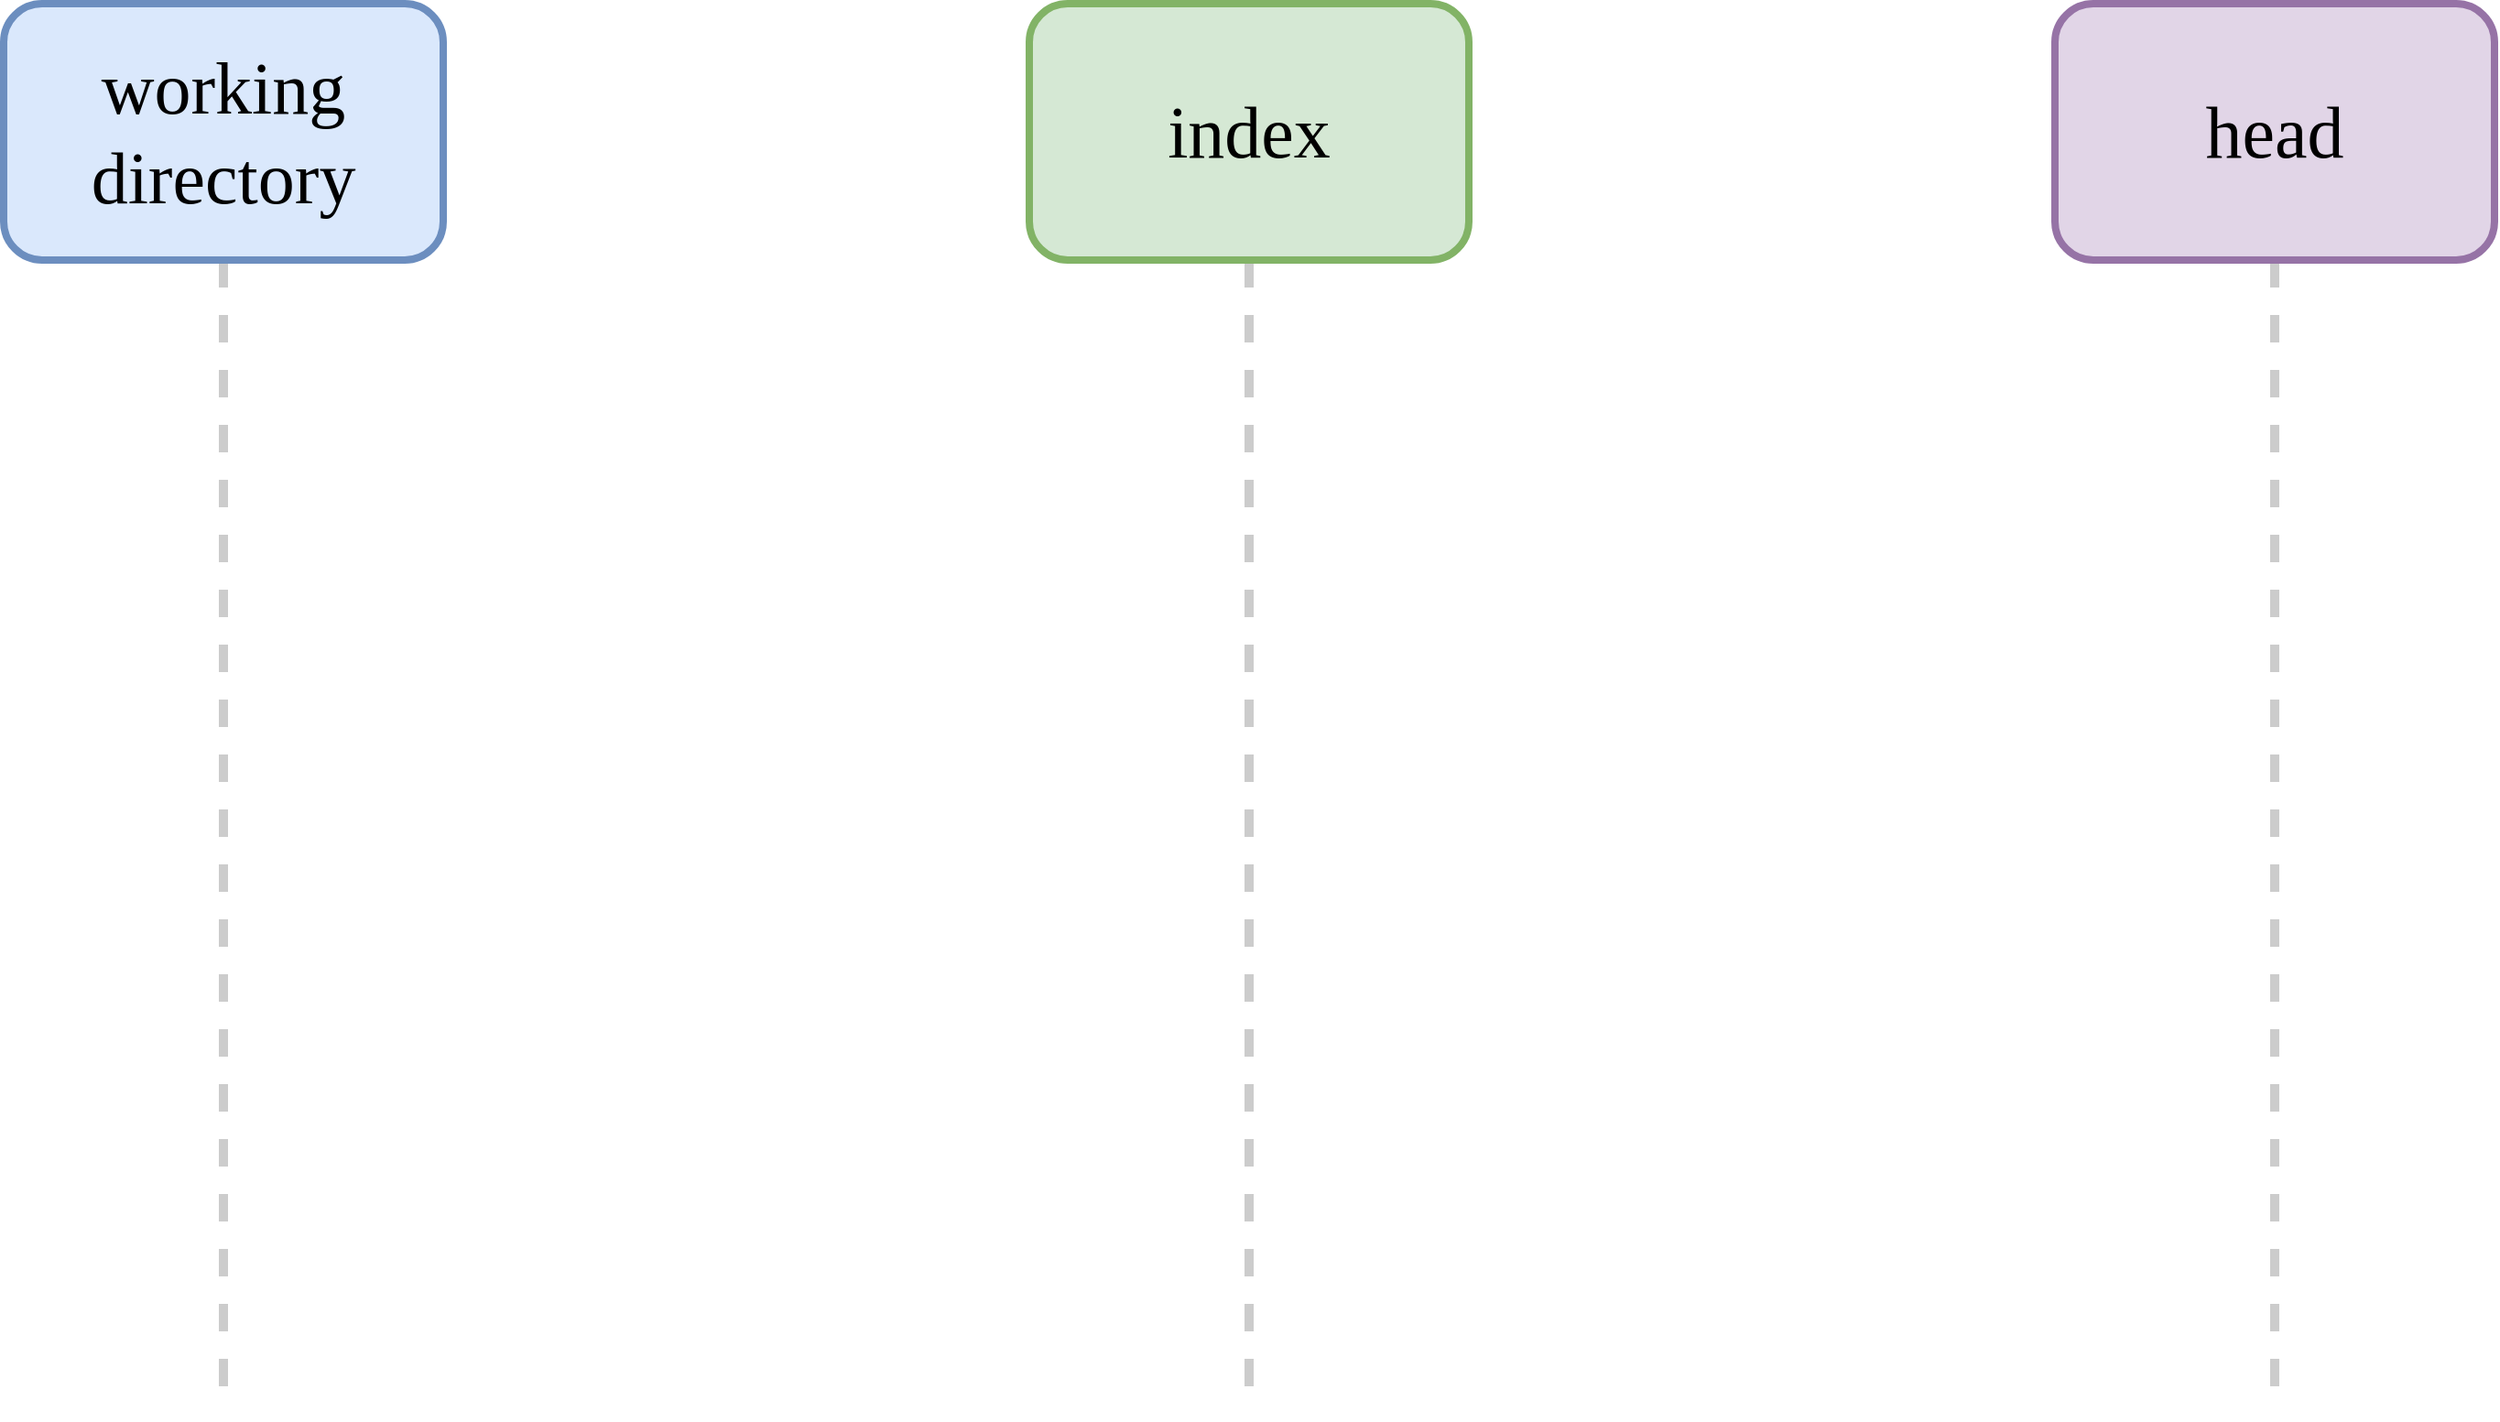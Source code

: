 <mxfile version="20.8.16" type="device" pages="4"><diagram id="XnbyPt1Ba6a-_cD6yPTI" name="overview"><mxGraphModel dx="871" dy="526" grid="1" gridSize="10" guides="1" tooltips="1" connect="1" arrows="1" fold="1" page="1" pageScale="1" pageWidth="1600" pageHeight="900" math="0" shadow="0"><root><mxCell id="0"/><mxCell id="1" parent="0"/><mxCell id="Qv4pVIOQZatOdml1lpDA-1" value="" style="group" vertex="1" connectable="0" parent="1"><mxGeometry x="120" y="65" width="1360" height="770" as="geometry"/></mxCell><mxCell id="-zRY9WpZfBEXPwYo1G1F-1" style="edgeStyle=orthogonalEdgeStyle;rounded=0;orthogonalLoop=1;jettySize=auto;html=1;exitX=0.5;exitY=1;exitDx=0;exitDy=0;labelBackgroundColor=none;strokeColor=#CCCCCC;strokeWidth=5;fontFamily=Source Sans Pro;fontSource=https%3A%2F%2Ffonts.googleapis.com%2Fcss%3Ffamily%3DSource%2BSans%2BPro;fontSize=40;startArrow=none;endArrow=none;endFill=0;fillColor=#999999;startFill=0;dashed=1;" edge="1" parent="Qv4pVIOQZatOdml1lpDA-1" source="-zRY9WpZfBEXPwYo1G1F-2"><mxGeometry relative="1" as="geometry"><mxPoint x="120" y="760" as="targetPoint"/></mxGeometry></mxCell><mxCell id="-zRY9WpZfBEXPwYo1G1F-2" value="&lt;font data-font-src=&quot;https://fonts.googleapis.com/css?family=Source+Sans+Pro&quot; face=&quot;Source Sans Pro&quot; style=&quot;font-size: 40px;&quot;&gt;working directory&lt;/font&gt;" style="rounded=1;whiteSpace=wrap;html=1;fillColor=#dae8fc;strokeColor=#6c8ebf;strokeWidth=4;fontSize=40;" vertex="1" parent="Qv4pVIOQZatOdml1lpDA-1"><mxGeometry width="240" height="140" as="geometry"/></mxCell><mxCell id="-zRY9WpZfBEXPwYo1G1F-3" style="edgeStyle=orthogonalEdgeStyle;rounded=0;orthogonalLoop=1;jettySize=auto;html=1;exitX=0.5;exitY=1;exitDx=0;exitDy=0;dashed=1;labelBackgroundColor=none;strokeColor=#CCCCCC;strokeWidth=5;fontFamily=Source Sans Pro;fontSource=https%3A%2F%2Ffonts.googleapis.com%2Fcss%3Ffamily%3DSource%2BSans%2BPro;fontSize=40;startArrow=none;startFill=0;endArrow=none;endFill=0;fillColor=#999999;" edge="1" parent="Qv4pVIOQZatOdml1lpDA-1" source="-zRY9WpZfBEXPwYo1G1F-4"><mxGeometry relative="1" as="geometry"><mxPoint x="680" y="760" as="targetPoint"/></mxGeometry></mxCell><mxCell id="-zRY9WpZfBEXPwYo1G1F-4" value="&lt;font data-font-src=&quot;https://fonts.googleapis.com/css?family=Source+Sans+Pro&quot; face=&quot;Source Sans Pro&quot; style=&quot;font-size: 40px;&quot;&gt;index&lt;/font&gt;" style="rounded=1;whiteSpace=wrap;html=1;fillColor=#d5e8d4;strokeColor=#82b366;strokeWidth=4;fontSize=40;" vertex="1" parent="Qv4pVIOQZatOdml1lpDA-1"><mxGeometry x="560" width="240" height="140" as="geometry"/></mxCell><mxCell id="-zRY9WpZfBEXPwYo1G1F-5" style="edgeStyle=orthogonalEdgeStyle;rounded=0;orthogonalLoop=1;jettySize=auto;html=1;exitX=0.5;exitY=1;exitDx=0;exitDy=0;dashed=1;labelBackgroundColor=none;strokeColor=#CCCCCC;strokeWidth=5;fontFamily=Source Sans Pro;fontSource=https%3A%2F%2Ffonts.googleapis.com%2Fcss%3Ffamily%3DSource%2BSans%2BPro;fontSize=40;startArrow=none;startFill=0;endArrow=none;endFill=0;fillColor=#999999;" edge="1" parent="Qv4pVIOQZatOdml1lpDA-1" source="-zRY9WpZfBEXPwYo1G1F-6"><mxGeometry relative="1" as="geometry"><mxPoint x="1240" y="770" as="targetPoint"/></mxGeometry></mxCell><mxCell id="-zRY9WpZfBEXPwYo1G1F-6" value="&lt;font data-font-src=&quot;https://fonts.googleapis.com/css?family=Source+Sans+Pro&quot; face=&quot;Source Sans Pro&quot; style=&quot;font-size: 40px;&quot;&gt;head&lt;/font&gt;" style="rounded=1;whiteSpace=wrap;html=1;fillColor=#e1d5e7;strokeColor=#9673a6;strokeWidth=4;fontSize=40;" vertex="1" parent="Qv4pVIOQZatOdml1lpDA-1"><mxGeometry x="1120" width="240" height="140" as="geometry"/></mxCell></root></mxGraphModel></diagram><diagram name="annotated-add" id="KmspX6oTVbFIquDvJYl4"><mxGraphModel dx="2535" dy="1531" grid="1" gridSize="10" guides="1" tooltips="1" connect="1" arrows="1" fold="1" page="1" pageScale="1" pageWidth="1600" pageHeight="900" math="0" shadow="0"><root><mxCell id="0Mn0bLNC6XeA6PZ8RM7Y-0"/><mxCell id="0Mn0bLNC6XeA6PZ8RM7Y-1" parent="0Mn0bLNC6XeA6PZ8RM7Y-0"/><mxCell id="Ba6hhuz88_GGk7q9NTTk-0" value="" style="group" vertex="1" connectable="0" parent="0Mn0bLNC6XeA6PZ8RM7Y-1"><mxGeometry x="120" y="65" width="1360" height="770" as="geometry"/></mxCell><mxCell id="0Mn0bLNC6XeA6PZ8RM7Y-2" style="edgeStyle=orthogonalEdgeStyle;rounded=0;orthogonalLoop=1;jettySize=auto;html=1;exitX=0.5;exitY=1;exitDx=0;exitDy=0;labelBackgroundColor=none;strokeColor=#CCCCCC;strokeWidth=5;fontFamily=Source Sans Pro;fontSource=https%3A%2F%2Ffonts.googleapis.com%2Fcss%3Ffamily%3DSource%2BSans%2BPro;fontSize=40;startArrow=none;endArrow=none;endFill=0;fillColor=#999999;startFill=0;dashed=1;" edge="1" parent="Ba6hhuz88_GGk7q9NTTk-0" source="0Mn0bLNC6XeA6PZ8RM7Y-3"><mxGeometry relative="1" as="geometry"><mxPoint x="120" y="760" as="targetPoint"/></mxGeometry></mxCell><mxCell id="0Mn0bLNC6XeA6PZ8RM7Y-3" value="&lt;font data-font-src=&quot;https://fonts.googleapis.com/css?family=Source+Sans+Pro&quot; face=&quot;Source Sans Pro&quot; style=&quot;font-size: 40px;&quot;&gt;working directory&lt;/font&gt;" style="rounded=1;whiteSpace=wrap;html=1;fillColor=#dae8fc;strokeColor=#6c8ebf;strokeWidth=4;fontSize=40;" vertex="1" parent="Ba6hhuz88_GGk7q9NTTk-0"><mxGeometry width="240" height="140" as="geometry"/></mxCell><mxCell id="0Mn0bLNC6XeA6PZ8RM7Y-4" style="edgeStyle=orthogonalEdgeStyle;rounded=0;orthogonalLoop=1;jettySize=auto;html=1;exitX=0.5;exitY=1;exitDx=0;exitDy=0;dashed=1;labelBackgroundColor=none;strokeColor=#CCCCCC;strokeWidth=5;fontFamily=Source Sans Pro;fontSource=https%3A%2F%2Ffonts.googleapis.com%2Fcss%3Ffamily%3DSource%2BSans%2BPro;fontSize=40;startArrow=none;startFill=0;endArrow=none;endFill=0;fillColor=#999999;" edge="1" parent="Ba6hhuz88_GGk7q9NTTk-0" source="0Mn0bLNC6XeA6PZ8RM7Y-5"><mxGeometry relative="1" as="geometry"><mxPoint x="680" y="760" as="targetPoint"/></mxGeometry></mxCell><mxCell id="0Mn0bLNC6XeA6PZ8RM7Y-5" value="&lt;font data-font-src=&quot;https://fonts.googleapis.com/css?family=Source+Sans+Pro&quot; face=&quot;Source Sans Pro&quot; style=&quot;font-size: 40px;&quot;&gt;index&lt;/font&gt;" style="rounded=1;whiteSpace=wrap;html=1;fillColor=#d5e8d4;strokeColor=#82b366;strokeWidth=4;fontSize=40;" vertex="1" parent="Ba6hhuz88_GGk7q9NTTk-0"><mxGeometry x="560" width="240" height="140" as="geometry"/></mxCell><mxCell id="0Mn0bLNC6XeA6PZ8RM7Y-6" style="edgeStyle=orthogonalEdgeStyle;rounded=0;orthogonalLoop=1;jettySize=auto;html=1;exitX=0.5;exitY=1;exitDx=0;exitDy=0;dashed=1;labelBackgroundColor=none;strokeColor=#CCCCCC;strokeWidth=5;fontFamily=Source Sans Pro;fontSource=https%3A%2F%2Ffonts.googleapis.com%2Fcss%3Ffamily%3DSource%2BSans%2BPro;fontSize=40;startArrow=none;startFill=0;endArrow=none;endFill=0;fillColor=#999999;" edge="1" parent="Ba6hhuz88_GGk7q9NTTk-0" source="0Mn0bLNC6XeA6PZ8RM7Y-7"><mxGeometry relative="1" as="geometry"><mxPoint x="1240" y="770" as="targetPoint"/></mxGeometry></mxCell><mxCell id="0Mn0bLNC6XeA6PZ8RM7Y-7" value="&lt;font data-font-src=&quot;https://fonts.googleapis.com/css?family=Source+Sans+Pro&quot; face=&quot;Source Sans Pro&quot; style=&quot;font-size: 40px;&quot;&gt;head&lt;/font&gt;" style="rounded=1;whiteSpace=wrap;html=1;fillColor=#e1d5e7;strokeColor=#9673a6;strokeWidth=4;fontSize=40;" vertex="1" parent="Ba6hhuz88_GGk7q9NTTk-0"><mxGeometry x="1120" width="240" height="140" as="geometry"/></mxCell><mxCell id="0Mn0bLNC6XeA6PZ8RM7Y-9" value="add" style="shape=flexArrow;endArrow=none;html=1;rounded=0;fontFamily=Source Sans Pro;fontSource=https%3A%2F%2Ffonts.googleapis.com%2Fcss%3Ffamily%3DSource%2BSans%2BPro;fontSize=40;strokeWidth=10;fillColor=#999999;strokeColor=#999999;labelBackgroundColor=none;spacingTop=60;startArrow=block;endFill=0;" edge="1" parent="Ba6hhuz88_GGk7q9NTTk-0"><mxGeometry width="50" height="50" relative="1" as="geometry"><mxPoint x="680" y="470" as="sourcePoint"/><mxPoint x="120" y="470" as="targetPoint"/></mxGeometry></mxCell></root></mxGraphModel></diagram><diagram name="annotated-commit" id="AlewG4FveTVWryD34Ed3"><mxGraphModel dx="1549" dy="936" grid="1" gridSize="10" guides="1" tooltips="1" connect="1" arrows="1" fold="1" page="1" pageScale="1" pageWidth="1600" pageHeight="900" math="0" shadow="0"><root><mxCell id="KpDdqDARbQUyob685YjO-0"/><mxCell id="KpDdqDARbQUyob685YjO-1" parent="KpDdqDARbQUyob685YjO-0"/><mxCell id="LwI3amIoXG64W5yymGTH-0" value="" style="group" vertex="1" connectable="0" parent="KpDdqDARbQUyob685YjO-1"><mxGeometry x="120" y="65" width="1360" height="770" as="geometry"/></mxCell><mxCell id="paXveytLWqDV9QeF47XB-0" style="edgeStyle=orthogonalEdgeStyle;rounded=0;orthogonalLoop=1;jettySize=auto;html=1;exitX=0.5;exitY=1;exitDx=0;exitDy=0;labelBackgroundColor=none;strokeColor=#CCCCCC;strokeWidth=5;fontFamily=Source Sans Pro;fontSource=https%3A%2F%2Ffonts.googleapis.com%2Fcss%3Ffamily%3DSource%2BSans%2BPro;fontSize=40;startArrow=none;endArrow=none;endFill=0;fillColor=#999999;startFill=0;dashed=1;" edge="1" parent="LwI3amIoXG64W5yymGTH-0" source="paXveytLWqDV9QeF47XB-1"><mxGeometry relative="1" as="geometry"><mxPoint x="120" y="760" as="targetPoint"/></mxGeometry></mxCell><mxCell id="paXveytLWqDV9QeF47XB-1" value="&lt;font data-font-src=&quot;https://fonts.googleapis.com/css?family=Source+Sans+Pro&quot; face=&quot;Source Sans Pro&quot; style=&quot;font-size: 40px;&quot;&gt;working directory&lt;/font&gt;" style="rounded=1;whiteSpace=wrap;html=1;fillColor=#dae8fc;strokeColor=#6c8ebf;strokeWidth=4;fontSize=40;" vertex="1" parent="LwI3amIoXG64W5yymGTH-0"><mxGeometry width="240" height="140" as="geometry"/></mxCell><mxCell id="paXveytLWqDV9QeF47XB-2" style="edgeStyle=orthogonalEdgeStyle;rounded=0;orthogonalLoop=1;jettySize=auto;html=1;exitX=0.5;exitY=1;exitDx=0;exitDy=0;dashed=1;labelBackgroundColor=none;strokeColor=#CCCCCC;strokeWidth=5;fontFamily=Source Sans Pro;fontSource=https%3A%2F%2Ffonts.googleapis.com%2Fcss%3Ffamily%3DSource%2BSans%2BPro;fontSize=40;startArrow=none;startFill=0;endArrow=none;endFill=0;fillColor=#999999;" edge="1" parent="LwI3amIoXG64W5yymGTH-0" source="paXveytLWqDV9QeF47XB-3"><mxGeometry relative="1" as="geometry"><mxPoint x="680" y="760" as="targetPoint"/></mxGeometry></mxCell><mxCell id="paXveytLWqDV9QeF47XB-3" value="&lt;font data-font-src=&quot;https://fonts.googleapis.com/css?family=Source+Sans+Pro&quot; face=&quot;Source Sans Pro&quot; style=&quot;font-size: 40px;&quot;&gt;index&lt;/font&gt;" style="rounded=1;whiteSpace=wrap;html=1;fillColor=#d5e8d4;strokeColor=#82b366;strokeWidth=4;fontSize=40;" vertex="1" parent="LwI3amIoXG64W5yymGTH-0"><mxGeometry x="560" width="240" height="140" as="geometry"/></mxCell><mxCell id="paXveytLWqDV9QeF47XB-4" style="edgeStyle=orthogonalEdgeStyle;rounded=0;orthogonalLoop=1;jettySize=auto;html=1;exitX=0.5;exitY=1;exitDx=0;exitDy=0;dashed=1;labelBackgroundColor=none;strokeColor=#CCCCCC;strokeWidth=5;fontFamily=Source Sans Pro;fontSource=https%3A%2F%2Ffonts.googleapis.com%2Fcss%3Ffamily%3DSource%2BSans%2BPro;fontSize=40;startArrow=none;startFill=0;endArrow=none;endFill=0;fillColor=#999999;" edge="1" parent="LwI3amIoXG64W5yymGTH-0" source="paXveytLWqDV9QeF47XB-5"><mxGeometry relative="1" as="geometry"><mxPoint x="1240" y="770" as="targetPoint"/></mxGeometry></mxCell><mxCell id="paXveytLWqDV9QeF47XB-5" value="&lt;font data-font-src=&quot;https://fonts.googleapis.com/css?family=Source+Sans+Pro&quot; face=&quot;Source Sans Pro&quot; style=&quot;font-size: 40px;&quot;&gt;head&lt;/font&gt;" style="rounded=1;whiteSpace=wrap;html=1;fillColor=#e1d5e7;strokeColor=#9673a6;strokeWidth=4;fontSize=40;" vertex="1" parent="LwI3amIoXG64W5yymGTH-0"><mxGeometry x="1120" width="240" height="140" as="geometry"/></mxCell><mxCell id="paXveytLWqDV9QeF47XB-7" value="commit" style="shape=flexArrow;endArrow=none;html=1;rounded=0;fontFamily=Source Sans Pro;fontSource=https%3A%2F%2Ffonts.googleapis.com%2Fcss%3Ffamily%3DSource%2BSans%2BPro;fontSize=40;strokeWidth=10;fillColor=#999999;strokeColor=#999999;labelBackgroundColor=none;spacingTop=60;startArrow=block;endFill=0;" edge="1" parent="LwI3amIoXG64W5yymGTH-0"><mxGeometry width="50" height="50" relative="1" as="geometry"><mxPoint x="1240" y="650" as="sourcePoint"/><mxPoint x="680" y="650" as="targetPoint"/></mxGeometry></mxCell><mxCell id="paXveytLWqDV9QeF47XB-8" value="add" style="shape=flexArrow;endArrow=none;html=1;rounded=0;fontFamily=Source Sans Pro;fontSource=https%3A%2F%2Ffonts.googleapis.com%2Fcss%3Ffamily%3DSource%2BSans%2BPro;fontSize=40;strokeWidth=10;fillColor=#999999;strokeColor=#999999;labelBackgroundColor=none;spacingTop=60;startArrow=block;endFill=0;" edge="1" parent="LwI3amIoXG64W5yymGTH-0"><mxGeometry width="50" height="50" relative="1" as="geometry"><mxPoint x="680" y="470" as="sourcePoint"/><mxPoint x="120" y="470" as="targetPoint"/></mxGeometry></mxCell></root></mxGraphModel></diagram><diagram name="annotated-full" id="r3q0AnzoTORtzb-nNgzH"><mxGraphModel dx="3098" dy="1871" grid="1" gridSize="10" guides="1" tooltips="1" connect="1" arrows="1" fold="1" page="1" pageScale="1" pageWidth="1600" pageHeight="900" math="0" shadow="0"><root><mxCell id="qmcE6FjB5Bkc3wbmrm7X-0"/><mxCell id="qmcE6FjB5Bkc3wbmrm7X-1" parent="qmcE6FjB5Bkc3wbmrm7X-0"/><mxCell id="qmcE6FjB5Bkc3wbmrm7X-2" style="edgeStyle=orthogonalEdgeStyle;rounded=0;orthogonalLoop=1;jettySize=auto;html=1;exitX=0.5;exitY=1;exitDx=0;exitDy=0;labelBackgroundColor=none;strokeColor=#CCCCCC;strokeWidth=5;fontFamily=Source Sans Pro;fontSource=https%3A%2F%2Ffonts.googleapis.com%2Fcss%3Ffamily%3DSource%2BSans%2BPro;fontSize=40;startArrow=none;endArrow=none;endFill=0;fillColor=#999999;startFill=0;dashed=1;" edge="1" parent="qmcE6FjB5Bkc3wbmrm7X-1" source="qmcE6FjB5Bkc3wbmrm7X-3"><mxGeometry relative="1" as="geometry"><mxPoint x="240" y="825" as="targetPoint"/></mxGeometry></mxCell><mxCell id="qmcE6FjB5Bkc3wbmrm7X-3" value="&lt;font data-font-src=&quot;https://fonts.googleapis.com/css?family=Source+Sans+Pro&quot; face=&quot;Source Sans Pro&quot; style=&quot;font-size: 40px;&quot;&gt;working directory&lt;/font&gt;" style="rounded=1;whiteSpace=wrap;html=1;fillColor=#dae8fc;strokeColor=#6c8ebf;strokeWidth=4;fontSize=40;" vertex="1" parent="qmcE6FjB5Bkc3wbmrm7X-1"><mxGeometry x="120" y="65" width="240" height="140" as="geometry"/></mxCell><mxCell id="qmcE6FjB5Bkc3wbmrm7X-4" style="edgeStyle=orthogonalEdgeStyle;rounded=0;orthogonalLoop=1;jettySize=auto;html=1;exitX=0.5;exitY=1;exitDx=0;exitDy=0;dashed=1;labelBackgroundColor=none;strokeColor=#CCCCCC;strokeWidth=5;fontFamily=Source Sans Pro;fontSource=https%3A%2F%2Ffonts.googleapis.com%2Fcss%3Ffamily%3DSource%2BSans%2BPro;fontSize=40;startArrow=none;startFill=0;endArrow=none;endFill=0;fillColor=#999999;" edge="1" parent="qmcE6FjB5Bkc3wbmrm7X-1" source="qmcE6FjB5Bkc3wbmrm7X-5"><mxGeometry relative="1" as="geometry"><mxPoint x="800" y="825" as="targetPoint"/></mxGeometry></mxCell><mxCell id="qmcE6FjB5Bkc3wbmrm7X-5" value="&lt;font data-font-src=&quot;https://fonts.googleapis.com/css?family=Source+Sans+Pro&quot; face=&quot;Source Sans Pro&quot; style=&quot;font-size: 40px;&quot;&gt;index&lt;/font&gt;" style="rounded=1;whiteSpace=wrap;html=1;fillColor=#d5e8d4;strokeColor=#82b366;strokeWidth=4;fontSize=40;" vertex="1" parent="qmcE6FjB5Bkc3wbmrm7X-1"><mxGeometry x="680" y="65" width="240" height="140" as="geometry"/></mxCell><mxCell id="qmcE6FjB5Bkc3wbmrm7X-6" style="edgeStyle=orthogonalEdgeStyle;rounded=0;orthogonalLoop=1;jettySize=auto;html=1;exitX=0.5;exitY=1;exitDx=0;exitDy=0;dashed=1;labelBackgroundColor=none;strokeColor=#CCCCCC;strokeWidth=5;fontFamily=Source Sans Pro;fontSource=https%3A%2F%2Ffonts.googleapis.com%2Fcss%3Ffamily%3DSource%2BSans%2BPro;fontSize=40;startArrow=none;startFill=0;endArrow=none;endFill=0;fillColor=#999999;" edge="1" parent="qmcE6FjB5Bkc3wbmrm7X-1" source="qmcE6FjB5Bkc3wbmrm7X-7"><mxGeometry relative="1" as="geometry"><mxPoint x="1360" y="835" as="targetPoint"/></mxGeometry></mxCell><mxCell id="qmcE6FjB5Bkc3wbmrm7X-7" value="&lt;font data-font-src=&quot;https://fonts.googleapis.com/css?family=Source+Sans+Pro&quot; face=&quot;Source Sans Pro&quot; style=&quot;font-size: 40px;&quot;&gt;head&lt;/font&gt;" style="rounded=1;whiteSpace=wrap;html=1;fillColor=#e1d5e7;strokeColor=#9673a6;strokeWidth=4;fontSize=40;" vertex="1" parent="qmcE6FjB5Bkc3wbmrm7X-1"><mxGeometry x="1240" y="65" width="240" height="140" as="geometry"/></mxCell><mxCell id="qmcE6FjB5Bkc3wbmrm7X-8" value="checkout" style="shape=flexArrow;endArrow=classic;html=1;rounded=0;fontFamily=Source Sans Pro;fontSource=https%3A%2F%2Ffonts.googleapis.com%2Fcss%3Ffamily%3DSource%2BSans%2BPro;fontSize=40;strokeWidth=10;fillColor=#999999;strokeColor=#999999;labelBackgroundColor=none;spacingTop=60;" edge="1" parent="qmcE6FjB5Bkc3wbmrm7X-1"><mxGeometry width="50" height="50" relative="1" as="geometry"><mxPoint x="1360" y="345" as="sourcePoint"/><mxPoint x="240" y="345" as="targetPoint"/></mxGeometry></mxCell><mxCell id="qmcE6FjB5Bkc3wbmrm7X-9" value="commit" style="shape=flexArrow;endArrow=none;html=1;rounded=0;fontFamily=Source Sans Pro;fontSource=https%3A%2F%2Ffonts.googleapis.com%2Fcss%3Ffamily%3DSource%2BSans%2BPro;fontSize=40;strokeWidth=10;fillColor=#999999;strokeColor=#999999;labelBackgroundColor=none;spacingTop=60;startArrow=block;endFill=0;" edge="1" parent="qmcE6FjB5Bkc3wbmrm7X-1"><mxGeometry width="50" height="50" relative="1" as="geometry"><mxPoint x="1360" y="715" as="sourcePoint"/><mxPoint x="800" y="715" as="targetPoint"/></mxGeometry></mxCell><mxCell id="qmcE6FjB5Bkc3wbmrm7X-10" value="add" style="shape=flexArrow;endArrow=none;html=1;rounded=0;fontFamily=Source Sans Pro;fontSource=https%3A%2F%2Ffonts.googleapis.com%2Fcss%3Ffamily%3DSource%2BSans%2BPro;fontSize=40;strokeWidth=10;fillColor=#999999;strokeColor=#999999;labelBackgroundColor=none;spacingTop=60;startArrow=block;endFill=0;" edge="1" parent="qmcE6FjB5Bkc3wbmrm7X-1"><mxGeometry width="50" height="50" relative="1" as="geometry"><mxPoint x="800" y="535" as="sourcePoint"/><mxPoint x="240" y="535" as="targetPoint"/></mxGeometry></mxCell></root></mxGraphModel></diagram></mxfile>